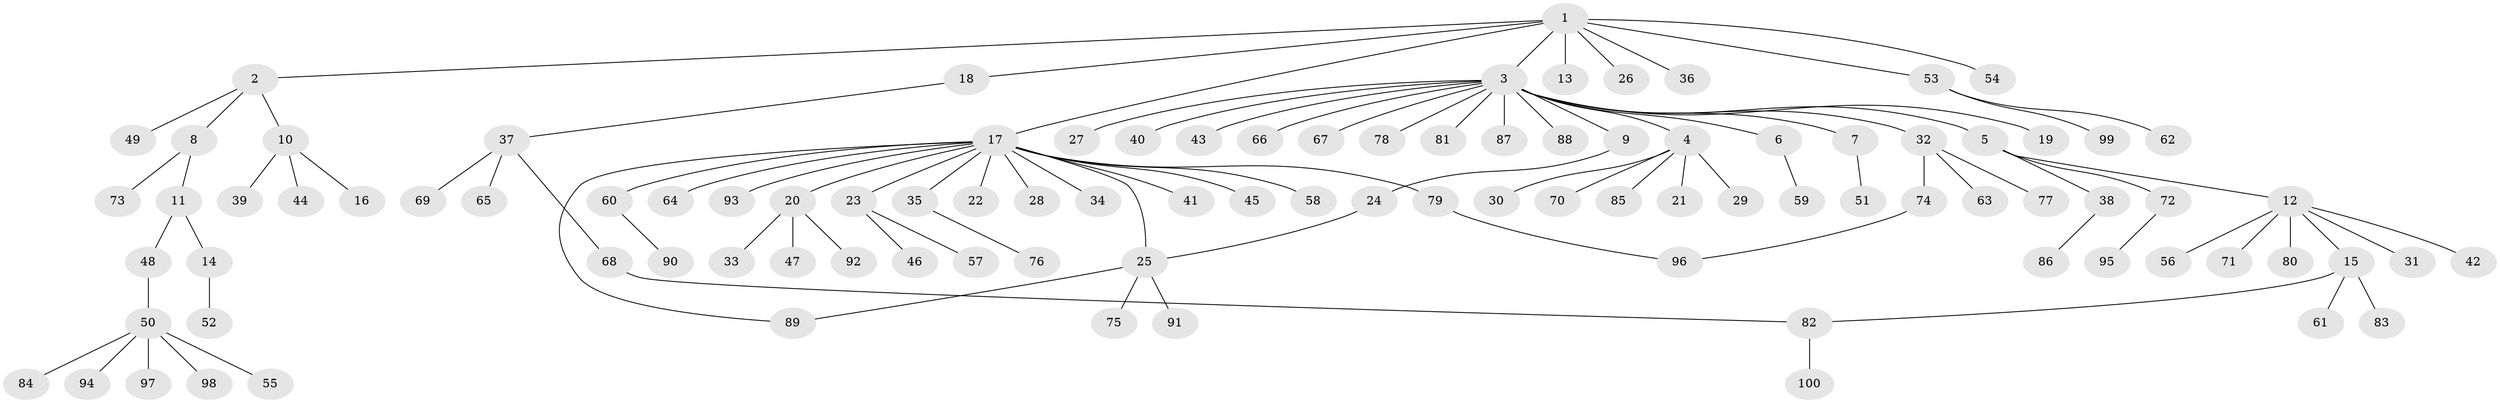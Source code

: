 // coarse degree distribution, {1: 0.9, 17: 0.025, 8: 0.025, 4: 0.025, 15: 0.025}
// Generated by graph-tools (version 1.1) at 2025/50/03/04/25 21:50:24]
// undirected, 100 vertices, 103 edges
graph export_dot {
graph [start="1"]
  node [color=gray90,style=filled];
  1;
  2;
  3;
  4;
  5;
  6;
  7;
  8;
  9;
  10;
  11;
  12;
  13;
  14;
  15;
  16;
  17;
  18;
  19;
  20;
  21;
  22;
  23;
  24;
  25;
  26;
  27;
  28;
  29;
  30;
  31;
  32;
  33;
  34;
  35;
  36;
  37;
  38;
  39;
  40;
  41;
  42;
  43;
  44;
  45;
  46;
  47;
  48;
  49;
  50;
  51;
  52;
  53;
  54;
  55;
  56;
  57;
  58;
  59;
  60;
  61;
  62;
  63;
  64;
  65;
  66;
  67;
  68;
  69;
  70;
  71;
  72;
  73;
  74;
  75;
  76;
  77;
  78;
  79;
  80;
  81;
  82;
  83;
  84;
  85;
  86;
  87;
  88;
  89;
  90;
  91;
  92;
  93;
  94;
  95;
  96;
  97;
  98;
  99;
  100;
  1 -- 2;
  1 -- 3;
  1 -- 13;
  1 -- 17;
  1 -- 18;
  1 -- 26;
  1 -- 36;
  1 -- 53;
  1 -- 54;
  2 -- 8;
  2 -- 10;
  2 -- 49;
  3 -- 4;
  3 -- 5;
  3 -- 6;
  3 -- 7;
  3 -- 9;
  3 -- 19;
  3 -- 27;
  3 -- 32;
  3 -- 40;
  3 -- 43;
  3 -- 66;
  3 -- 67;
  3 -- 78;
  3 -- 81;
  3 -- 87;
  3 -- 88;
  4 -- 21;
  4 -- 29;
  4 -- 30;
  4 -- 70;
  4 -- 85;
  5 -- 12;
  5 -- 38;
  5 -- 72;
  6 -- 59;
  7 -- 51;
  8 -- 11;
  8 -- 73;
  9 -- 24;
  10 -- 16;
  10 -- 39;
  10 -- 44;
  11 -- 14;
  11 -- 48;
  12 -- 15;
  12 -- 31;
  12 -- 42;
  12 -- 56;
  12 -- 71;
  12 -- 80;
  14 -- 52;
  15 -- 61;
  15 -- 82;
  15 -- 83;
  17 -- 20;
  17 -- 22;
  17 -- 23;
  17 -- 25;
  17 -- 28;
  17 -- 34;
  17 -- 35;
  17 -- 41;
  17 -- 45;
  17 -- 58;
  17 -- 60;
  17 -- 64;
  17 -- 79;
  17 -- 89;
  17 -- 93;
  18 -- 37;
  20 -- 33;
  20 -- 47;
  20 -- 92;
  23 -- 46;
  23 -- 57;
  24 -- 25;
  25 -- 75;
  25 -- 89;
  25 -- 91;
  32 -- 63;
  32 -- 74;
  32 -- 77;
  35 -- 76;
  37 -- 65;
  37 -- 68;
  37 -- 69;
  38 -- 86;
  48 -- 50;
  50 -- 55;
  50 -- 84;
  50 -- 94;
  50 -- 97;
  50 -- 98;
  53 -- 62;
  53 -- 99;
  60 -- 90;
  68 -- 82;
  72 -- 95;
  74 -- 96;
  79 -- 96;
  82 -- 100;
}
